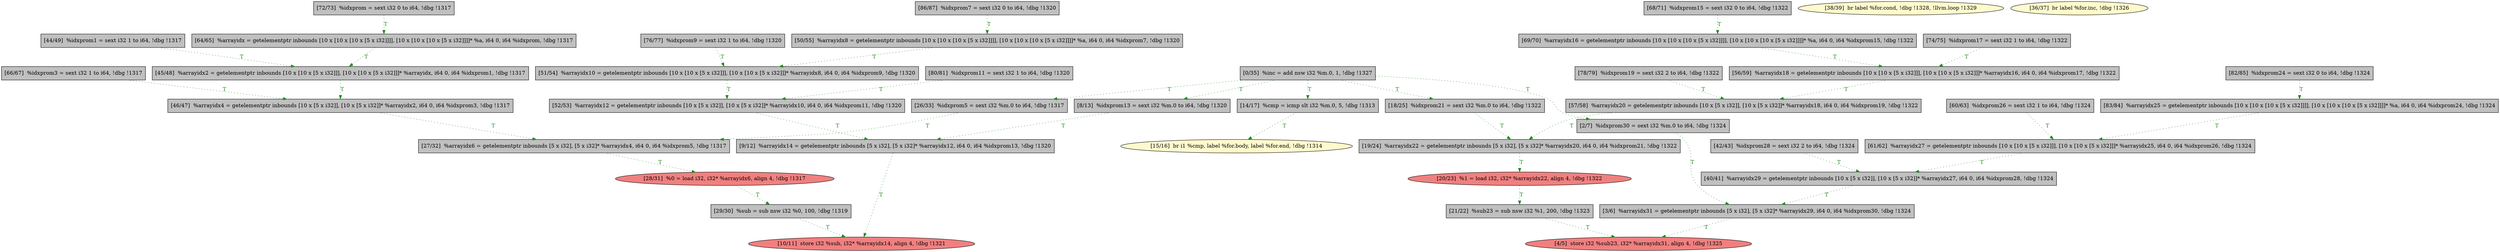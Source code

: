 
digraph G {


node379 [fillcolor=grey,label="[27/32]  %arrayidx6 = getelementptr inbounds [5 x i32], [5 x i32]* %arrayidx4, i64 0, i64 %idxprom5, !dbg !1317",shape=rectangle,style=filled ]
node377 [fillcolor=lemonchiffon,label="[38/39]  br label %for.cond, !dbg !1328, !llvm.loop !1329",shape=ellipse,style=filled ]
node376 [fillcolor=grey,label="[40/41]  %arrayidx29 = getelementptr inbounds [10 x [5 x i32]], [10 x [5 x i32]]* %arrayidx27, i64 0, i64 %idxprom28, !dbg !1324",shape=rectangle,style=filled ]
node374 [fillcolor=grey,label="[9/12]  %arrayidx14 = getelementptr inbounds [5 x i32], [5 x i32]* %arrayidx12, i64 0, i64 %idxprom13, !dbg !1320",shape=rectangle,style=filled ]
node370 [fillcolor=grey,label="[14/17]  %cmp = icmp slt i32 %m.0, 5, !dbg !1313",shape=rectangle,style=filled ]
node348 [fillcolor=grey,label="[42/43]  %idxprom28 = sext i32 2 to i64, !dbg !1324",shape=rectangle,style=filled ]
node345 [fillcolor=grey,label="[69/70]  %arrayidx16 = getelementptr inbounds [10 x [10 x [10 x [5 x i32]]]], [10 x [10 x [10 x [5 x i32]]]]* %a, i64 0, i64 %idxprom15, !dbg !1322",shape=rectangle,style=filled ]
node375 [fillcolor=grey,label="[66/67]  %idxprom3 = sext i32 1 to i64, !dbg !1317",shape=rectangle,style=filled ]
node347 [fillcolor=grey,label="[3/6]  %arrayidx31 = getelementptr inbounds [5 x i32], [5 x i32]* %arrayidx29, i64 0, i64 %idxprom30, !dbg !1324",shape=rectangle,style=filled ]
node352 [fillcolor=grey,label="[82/85]  %idxprom24 = sext i32 0 to i64, !dbg !1324",shape=rectangle,style=filled ]
node346 [fillcolor=grey,label="[72/73]  %idxprom = sext i32 0 to i64, !dbg !1317",shape=rectangle,style=filled ]
node349 [fillcolor=grey,label="[51/54]  %arrayidx10 = getelementptr inbounds [10 x [10 x [5 x i32]]], [10 x [10 x [5 x i32]]]* %arrayidx8, i64 0, i64 %idxprom9, !dbg !1320",shape=rectangle,style=filled ]
node344 [fillcolor=grey,label="[46/47]  %arrayidx4 = getelementptr inbounds [10 x [5 x i32]], [10 x [5 x i32]]* %arrayidx2, i64 0, i64 %idxprom3, !dbg !1317",shape=rectangle,style=filled ]
node369 [fillcolor=lemonchiffon,label="[36/37]  br label %for.inc, !dbg !1326",shape=ellipse,style=filled ]
node353 [fillcolor=grey,label="[2/7]  %idxprom30 = sext i32 %m.0 to i64, !dbg !1324",shape=rectangle,style=filled ]
node371 [fillcolor=grey,label="[44/49]  %idxprom1 = sext i32 1 to i64, !dbg !1317",shape=rectangle,style=filled ]
node338 [fillcolor=grey,label="[19/24]  %arrayidx22 = getelementptr inbounds [5 x i32], [5 x i32]* %arrayidx20, i64 0, i64 %idxprom21, !dbg !1322",shape=rectangle,style=filled ]
node341 [fillcolor=grey,label="[80/81]  %idxprom11 = sext i32 1 to i64, !dbg !1320",shape=rectangle,style=filled ]
node351 [fillcolor=grey,label="[64/65]  %arrayidx = getelementptr inbounds [10 x [10 x [10 x [5 x i32]]]], [10 x [10 x [10 x [5 x i32]]]]* %a, i64 0, i64 %idxprom, !dbg !1317",shape=rectangle,style=filled ]
node340 [fillcolor=grey,label="[18/25]  %idxprom21 = sext i32 %m.0 to i64, !dbg !1322",shape=rectangle,style=filled ]
node343 [fillcolor=grey,label="[68/71]  %idxprom15 = sext i32 0 to i64, !dbg !1322",shape=rectangle,style=filled ]
node356 [fillcolor=grey,label="[26/33]  %idxprom5 = sext i32 %m.0 to i64, !dbg !1317",shape=rectangle,style=filled ]
node342 [fillcolor=lightcoral,label="[28/31]  %0 = load i32, i32* %arrayidx6, align 4, !dbg !1317",shape=ellipse,style=filled ]
node378 [fillcolor=lightcoral,label="[4/5]  store i32 %sub23, i32* %arrayidx31, align 4, !dbg !1325",shape=ellipse,style=filled ]
node364 [fillcolor=grey,label="[78/79]  %idxprom19 = sext i32 2 to i64, !dbg !1322",shape=rectangle,style=filled ]
node337 [fillcolor=lightcoral,label="[20/23]  %1 = load i32, i32* %arrayidx22, align 4, !dbg !1322",shape=ellipse,style=filled ]
node339 [fillcolor=grey,label="[52/53]  %arrayidx12 = getelementptr inbounds [10 x [5 x i32]], [10 x [5 x i32]]* %arrayidx10, i64 0, i64 %idxprom11, !dbg !1320",shape=rectangle,style=filled ]
node361 [fillcolor=grey,label="[61/62]  %arrayidx27 = getelementptr inbounds [10 x [10 x [5 x i32]]], [10 x [10 x [5 x i32]]]* %arrayidx25, i64 0, i64 %idxprom26, !dbg !1324",shape=rectangle,style=filled ]
node354 [fillcolor=grey,label="[8/13]  %idxprom13 = sext i32 %m.0 to i64, !dbg !1320",shape=rectangle,style=filled ]
node355 [fillcolor=lemonchiffon,label="[15/16]  br i1 %cmp, label %for.body, label %for.end, !dbg !1314",shape=ellipse,style=filled ]
node366 [fillcolor=grey,label="[45/48]  %arrayidx2 = getelementptr inbounds [10 x [10 x [5 x i32]]], [10 x [10 x [5 x i32]]]* %arrayidx, i64 0, i64 %idxprom1, !dbg !1317",shape=rectangle,style=filled ]
node360 [fillcolor=grey,label="[60/63]  %idxprom26 = sext i32 1 to i64, !dbg !1324",shape=rectangle,style=filled ]
node367 [fillcolor=grey,label="[56/59]  %arrayidx18 = getelementptr inbounds [10 x [10 x [5 x i32]]], [10 x [10 x [5 x i32]]]* %arrayidx16, i64 0, i64 %idxprom17, !dbg !1322",shape=rectangle,style=filled ]
node372 [fillcolor=grey,label="[0/35]  %inc = add nsw i32 %m.0, 1, !dbg !1327",shape=rectangle,style=filled ]
node357 [fillcolor=lightcoral,label="[10/11]  store i32 %sub, i32* %arrayidx14, align 4, !dbg !1321",shape=ellipse,style=filled ]
node373 [fillcolor=grey,label="[29/30]  %sub = sub nsw i32 %0, 100, !dbg !1319",shape=rectangle,style=filled ]
node359 [fillcolor=grey,label="[86/87]  %idxprom7 = sext i32 0 to i64, !dbg !1320",shape=rectangle,style=filled ]
node362 [fillcolor=grey,label="[74/75]  %idxprom17 = sext i32 1 to i64, !dbg !1322",shape=rectangle,style=filled ]
node350 [fillcolor=grey,label="[57/58]  %arrayidx20 = getelementptr inbounds [10 x [5 x i32]], [10 x [5 x i32]]* %arrayidx18, i64 0, i64 %idxprom19, !dbg !1322",shape=rectangle,style=filled ]
node363 [fillcolor=grey,label="[21/22]  %sub23 = sub nsw i32 %1, 200, !dbg !1323",shape=rectangle,style=filled ]
node365 [fillcolor=grey,label="[76/77]  %idxprom9 = sext i32 1 to i64, !dbg !1320",shape=rectangle,style=filled ]
node358 [fillcolor=grey,label="[83/84]  %arrayidx25 = getelementptr inbounds [10 x [10 x [10 x [5 x i32]]]], [10 x [10 x [10 x [5 x i32]]]]* %a, i64 0, i64 %idxprom24, !dbg !1324",shape=rectangle,style=filled ]
node368 [fillcolor=grey,label="[50/55]  %arrayidx8 = getelementptr inbounds [10 x [10 x [10 x [5 x i32]]]], [10 x [10 x [10 x [5 x i32]]]]* %a, i64 0, i64 %idxprom7, !dbg !1320",shape=rectangle,style=filled ]

node343->node345 [style=dotted,color=forestgreen,label="T",fontcolor=forestgreen ]
node361->node376 [style=dotted,color=forestgreen,label="T",fontcolor=forestgreen ]
node372->node353 [style=dotted,color=forestgreen,label="T",fontcolor=forestgreen ]
node370->node355 [style=dotted,color=forestgreen,label="T",fontcolor=forestgreen ]
node372->node356 [style=dotted,color=forestgreen,label="T",fontcolor=forestgreen ]
node356->node379 [style=dotted,color=forestgreen,label="T",fontcolor=forestgreen ]
node339->node374 [style=dotted,color=forestgreen,label="T",fontcolor=forestgreen ]
node345->node367 [style=dotted,color=forestgreen,label="T",fontcolor=forestgreen ]
node354->node374 [style=dotted,color=forestgreen,label="T",fontcolor=forestgreen ]
node376->node347 [style=dotted,color=forestgreen,label="T",fontcolor=forestgreen ]
node358->node361 [style=dotted,color=forestgreen,label="T",fontcolor=forestgreen ]
node344->node379 [style=dotted,color=forestgreen,label="T",fontcolor=forestgreen ]
node371->node366 [style=dotted,color=forestgreen,label="T",fontcolor=forestgreen ]
node342->node373 [style=dotted,color=forestgreen,label="T",fontcolor=forestgreen ]
node372->node370 [style=dotted,color=forestgreen,label="T",fontcolor=forestgreen ]
node337->node363 [style=dotted,color=forestgreen,label="T",fontcolor=forestgreen ]
node366->node344 [style=dotted,color=forestgreen,label="T",fontcolor=forestgreen ]
node375->node344 [style=dotted,color=forestgreen,label="T",fontcolor=forestgreen ]
node359->node368 [style=dotted,color=forestgreen,label="T",fontcolor=forestgreen ]
node341->node339 [style=dotted,color=forestgreen,label="T",fontcolor=forestgreen ]
node360->node361 [style=dotted,color=forestgreen,label="T",fontcolor=forestgreen ]
node349->node339 [style=dotted,color=forestgreen,label="T",fontcolor=forestgreen ]
node379->node342 [style=dotted,color=forestgreen,label="T",fontcolor=forestgreen ]
node365->node349 [style=dotted,color=forestgreen,label="T",fontcolor=forestgreen ]
node362->node367 [style=dotted,color=forestgreen,label="T",fontcolor=forestgreen ]
node348->node376 [style=dotted,color=forestgreen,label="T",fontcolor=forestgreen ]
node340->node338 [style=dotted,color=forestgreen,label="T",fontcolor=forestgreen ]
node352->node358 [style=dotted,color=forestgreen,label="T",fontcolor=forestgreen ]
node347->node378 [style=dotted,color=forestgreen,label="T",fontcolor=forestgreen ]
node372->node354 [style=dotted,color=forestgreen,label="T",fontcolor=forestgreen ]
node374->node357 [style=dotted,color=forestgreen,label="T",fontcolor=forestgreen ]
node373->node357 [style=dotted,color=forestgreen,label="T",fontcolor=forestgreen ]
node351->node366 [style=dotted,color=forestgreen,label="T",fontcolor=forestgreen ]
node350->node338 [style=dotted,color=forestgreen,label="T",fontcolor=forestgreen ]
node372->node340 [style=dotted,color=forestgreen,label="T",fontcolor=forestgreen ]
node346->node351 [style=dotted,color=forestgreen,label="T",fontcolor=forestgreen ]
node353->node347 [style=dotted,color=forestgreen,label="T",fontcolor=forestgreen ]
node364->node350 [style=dotted,color=forestgreen,label="T",fontcolor=forestgreen ]
node338->node337 [style=dotted,color=forestgreen,label="T",fontcolor=forestgreen ]
node363->node378 [style=dotted,color=forestgreen,label="T",fontcolor=forestgreen ]
node367->node350 [style=dotted,color=forestgreen,label="T",fontcolor=forestgreen ]
node368->node349 [style=dotted,color=forestgreen,label="T",fontcolor=forestgreen ]


}
